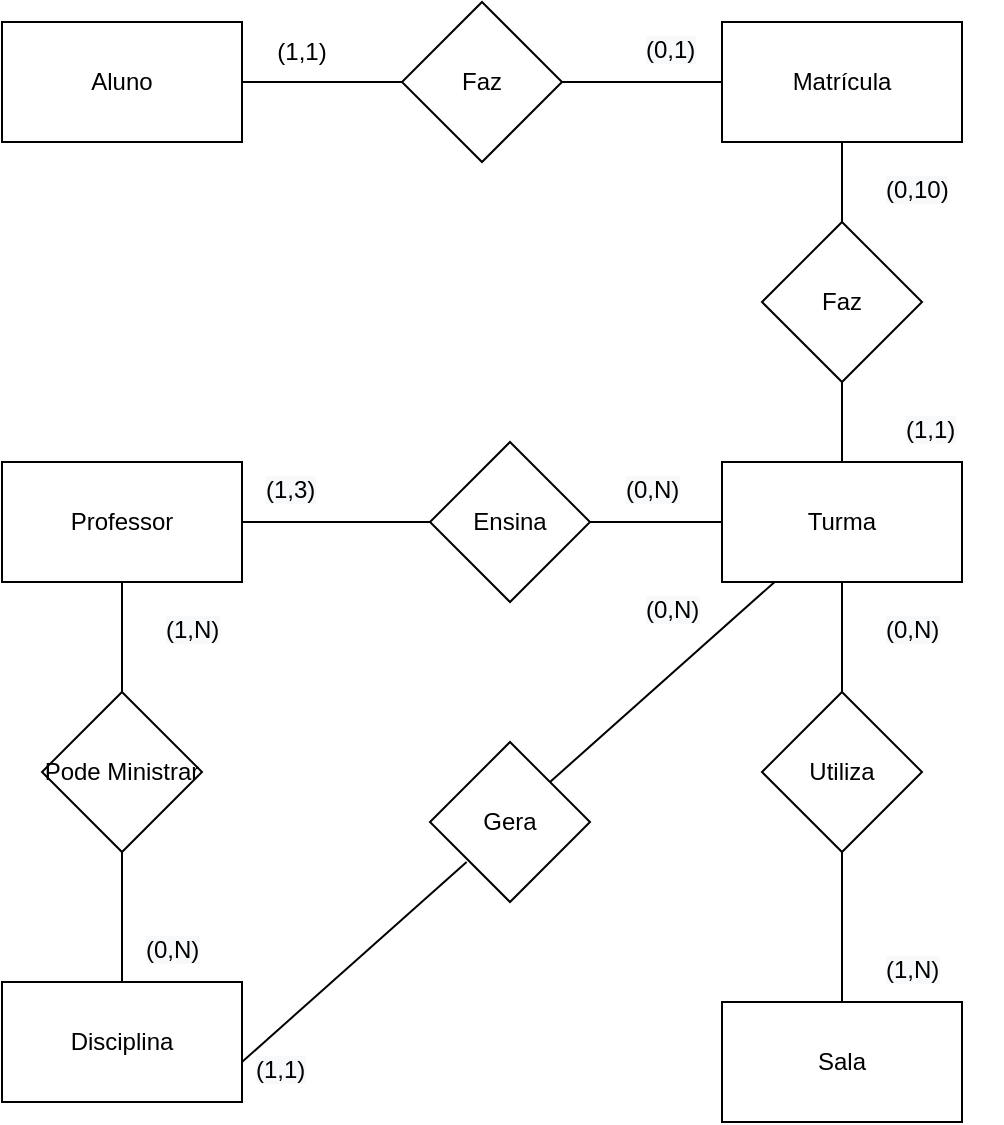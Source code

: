 <mxfile version="16.4.5" type="github">
  <diagram id="C5RBs43oDa-KdzZeNtuy" name="Page-1">
    <mxGraphModel dx="638" dy="776" grid="1" gridSize="10" guides="1" tooltips="1" connect="1" arrows="1" fold="1" page="1" pageScale="1" pageWidth="827" pageHeight="1169" math="0" shadow="0">
      <root>
        <mxCell id="WIyWlLk6GJQsqaUBKTNV-0" />
        <mxCell id="WIyWlLk6GJQsqaUBKTNV-1" parent="WIyWlLk6GJQsqaUBKTNV-0" />
        <mxCell id="EFQ_gHwKbwQyCIWytNtF-0" value="Aluno" style="rounded=0;whiteSpace=wrap;html=1;" vertex="1" parent="WIyWlLk6GJQsqaUBKTNV-1">
          <mxGeometry x="160" y="170" width="120" height="60" as="geometry" />
        </mxCell>
        <mxCell id="EFQ_gHwKbwQyCIWytNtF-1" value="Professor" style="rounded=0;whiteSpace=wrap;html=1;" vertex="1" parent="WIyWlLk6GJQsqaUBKTNV-1">
          <mxGeometry x="160" y="390" width="120" height="60" as="geometry" />
        </mxCell>
        <mxCell id="EFQ_gHwKbwQyCIWytNtF-2" value="Turma" style="rounded=0;whiteSpace=wrap;html=1;" vertex="1" parent="WIyWlLk6GJQsqaUBKTNV-1">
          <mxGeometry x="520" y="390" width="120" height="60" as="geometry" />
        </mxCell>
        <mxCell id="EFQ_gHwKbwQyCIWytNtF-3" value="Matrícula" style="rounded=0;whiteSpace=wrap;html=1;" vertex="1" parent="WIyWlLk6GJQsqaUBKTNV-1">
          <mxGeometry x="520" y="170" width="120" height="60" as="geometry" />
        </mxCell>
        <mxCell id="EFQ_gHwKbwQyCIWytNtF-4" value="Disciplina" style="rounded=0;whiteSpace=wrap;html=1;" vertex="1" parent="WIyWlLk6GJQsqaUBKTNV-1">
          <mxGeometry x="160" y="650" width="120" height="60" as="geometry" />
        </mxCell>
        <mxCell id="EFQ_gHwKbwQyCIWytNtF-5" value="Sala" style="rounded=0;whiteSpace=wrap;html=1;" vertex="1" parent="WIyWlLk6GJQsqaUBKTNV-1">
          <mxGeometry x="520" y="660" width="120" height="60" as="geometry" />
        </mxCell>
        <mxCell id="EFQ_gHwKbwQyCIWytNtF-10" value="" style="edgeStyle=orthogonalEdgeStyle;orthogonalLoop=1;jettySize=auto;html=1;rounded=1;endArrow=none;endFill=0;" edge="1" parent="WIyWlLk6GJQsqaUBKTNV-1" source="EFQ_gHwKbwQyCIWytNtF-9" target="EFQ_gHwKbwQyCIWytNtF-3">
          <mxGeometry relative="1" as="geometry" />
        </mxCell>
        <mxCell id="EFQ_gHwKbwQyCIWytNtF-12" value="" style="edgeStyle=orthogonalEdgeStyle;rounded=1;orthogonalLoop=1;jettySize=auto;html=1;endArrow=none;endFill=0;" edge="1" parent="WIyWlLk6GJQsqaUBKTNV-1" source="EFQ_gHwKbwQyCIWytNtF-9" target="EFQ_gHwKbwQyCIWytNtF-0">
          <mxGeometry relative="1" as="geometry" />
        </mxCell>
        <mxCell id="EFQ_gHwKbwQyCIWytNtF-9" value="Faz" style="rhombus;whiteSpace=wrap;html=1;gradientColor=#ffffff;" vertex="1" parent="WIyWlLk6GJQsqaUBKTNV-1">
          <mxGeometry x="360" y="160" width="80" height="80" as="geometry" />
        </mxCell>
        <mxCell id="EFQ_gHwKbwQyCIWytNtF-14" value="" style="edgeStyle=orthogonalEdgeStyle;rounded=1;orthogonalLoop=1;jettySize=auto;html=1;endArrow=none;endFill=0;" edge="1" parent="WIyWlLk6GJQsqaUBKTNV-1" source="EFQ_gHwKbwQyCIWytNtF-13" target="EFQ_gHwKbwQyCIWytNtF-3">
          <mxGeometry relative="1" as="geometry" />
        </mxCell>
        <mxCell id="EFQ_gHwKbwQyCIWytNtF-15" value="" style="edgeStyle=orthogonalEdgeStyle;rounded=1;orthogonalLoop=1;jettySize=auto;html=1;endArrow=none;endFill=0;" edge="1" parent="WIyWlLk6GJQsqaUBKTNV-1" source="EFQ_gHwKbwQyCIWytNtF-13" target="EFQ_gHwKbwQyCIWytNtF-2">
          <mxGeometry relative="1" as="geometry" />
        </mxCell>
        <mxCell id="EFQ_gHwKbwQyCIWytNtF-13" value="Faz" style="rhombus;whiteSpace=wrap;html=1;gradientColor=#ffffff;" vertex="1" parent="WIyWlLk6GJQsqaUBKTNV-1">
          <mxGeometry x="540" y="270" width="80" height="80" as="geometry" />
        </mxCell>
        <mxCell id="EFQ_gHwKbwQyCIWytNtF-17" value="" style="edgeStyle=orthogonalEdgeStyle;rounded=1;orthogonalLoop=1;jettySize=auto;html=1;endArrow=none;endFill=0;" edge="1" parent="WIyWlLk6GJQsqaUBKTNV-1" source="EFQ_gHwKbwQyCIWytNtF-16" target="EFQ_gHwKbwQyCIWytNtF-2">
          <mxGeometry relative="1" as="geometry" />
        </mxCell>
        <mxCell id="EFQ_gHwKbwQyCIWytNtF-18" value="" style="edgeStyle=orthogonalEdgeStyle;rounded=1;orthogonalLoop=1;jettySize=auto;html=1;endArrow=none;endFill=0;" edge="1" parent="WIyWlLk6GJQsqaUBKTNV-1" source="EFQ_gHwKbwQyCIWytNtF-16" target="EFQ_gHwKbwQyCIWytNtF-1">
          <mxGeometry relative="1" as="geometry" />
        </mxCell>
        <mxCell id="EFQ_gHwKbwQyCIWytNtF-16" value="Ensina" style="rhombus;whiteSpace=wrap;html=1;gradientColor=#ffffff;" vertex="1" parent="WIyWlLk6GJQsqaUBKTNV-1">
          <mxGeometry x="374" y="380" width="80" height="80" as="geometry" />
        </mxCell>
        <mxCell id="EFQ_gHwKbwQyCIWytNtF-20" value="" style="edgeStyle=orthogonalEdgeStyle;rounded=1;orthogonalLoop=1;jettySize=auto;html=1;endArrow=none;endFill=0;" edge="1" parent="WIyWlLk6GJQsqaUBKTNV-1" source="EFQ_gHwKbwQyCIWytNtF-19" target="EFQ_gHwKbwQyCIWytNtF-1">
          <mxGeometry relative="1" as="geometry" />
        </mxCell>
        <mxCell id="EFQ_gHwKbwQyCIWytNtF-21" value="" style="edgeStyle=orthogonalEdgeStyle;rounded=1;orthogonalLoop=1;jettySize=auto;html=1;endArrow=none;endFill=0;" edge="1" parent="WIyWlLk6GJQsqaUBKTNV-1" source="EFQ_gHwKbwQyCIWytNtF-19" target="EFQ_gHwKbwQyCIWytNtF-4">
          <mxGeometry relative="1" as="geometry" />
        </mxCell>
        <mxCell id="EFQ_gHwKbwQyCIWytNtF-19" value="Pode Ministrar" style="rhombus;whiteSpace=wrap;html=1;gradientColor=#ffffff;" vertex="1" parent="WIyWlLk6GJQsqaUBKTNV-1">
          <mxGeometry x="180" y="505" width="80" height="80" as="geometry" />
        </mxCell>
        <mxCell id="EFQ_gHwKbwQyCIWytNtF-22" value="Gera" style="rhombus;whiteSpace=wrap;html=1;gradientColor=#ffffff;" vertex="1" parent="WIyWlLk6GJQsqaUBKTNV-1">
          <mxGeometry x="374" y="530" width="80" height="80" as="geometry" />
        </mxCell>
        <mxCell id="EFQ_gHwKbwQyCIWytNtF-25" value="" style="edgeStyle=orthogonalEdgeStyle;rounded=1;orthogonalLoop=1;jettySize=auto;html=1;endArrow=none;endFill=0;" edge="1" parent="WIyWlLk6GJQsqaUBKTNV-1" source="EFQ_gHwKbwQyCIWytNtF-24" target="EFQ_gHwKbwQyCIWytNtF-2">
          <mxGeometry relative="1" as="geometry" />
        </mxCell>
        <mxCell id="EFQ_gHwKbwQyCIWytNtF-26" value="" style="edgeStyle=orthogonalEdgeStyle;rounded=1;orthogonalLoop=1;jettySize=auto;html=1;endArrow=none;endFill=0;" edge="1" parent="WIyWlLk6GJQsqaUBKTNV-1" source="EFQ_gHwKbwQyCIWytNtF-24" target="EFQ_gHwKbwQyCIWytNtF-5">
          <mxGeometry relative="1" as="geometry" />
        </mxCell>
        <mxCell id="EFQ_gHwKbwQyCIWytNtF-24" value="Utiliza" style="rhombus;whiteSpace=wrap;html=1;gradientColor=#ffffff;" vertex="1" parent="WIyWlLk6GJQsqaUBKTNV-1">
          <mxGeometry x="540" y="505" width="80" height="80" as="geometry" />
        </mxCell>
        <mxCell id="EFQ_gHwKbwQyCIWytNtF-27" value="" style="endArrow=none;html=1;rounded=1;exitX=1;exitY=0;exitDx=0;exitDy=0;" edge="1" parent="WIyWlLk6GJQsqaUBKTNV-1" source="EFQ_gHwKbwQyCIWytNtF-22" target="EFQ_gHwKbwQyCIWytNtF-2">
          <mxGeometry width="50" height="50" relative="1" as="geometry">
            <mxPoint x="430" y="560" as="sourcePoint" />
            <mxPoint x="490" y="500" as="targetPoint" />
          </mxGeometry>
        </mxCell>
        <mxCell id="EFQ_gHwKbwQyCIWytNtF-28" value="" style="endArrow=none;html=1;rounded=1;exitX=1;exitY=0;exitDx=0;exitDy=0;" edge="1" parent="WIyWlLk6GJQsqaUBKTNV-1">
          <mxGeometry width="50" height="50" relative="1" as="geometry">
            <mxPoint x="280" y="690" as="sourcePoint" />
            <mxPoint x="392.308" y="590" as="targetPoint" />
          </mxGeometry>
        </mxCell>
        <mxCell id="EFQ_gHwKbwQyCIWytNtF-29" value="(1,1)" style="text;html=1;strokeColor=none;fillColor=none;align=center;verticalAlign=middle;whiteSpace=wrap;rounded=0;" vertex="1" parent="WIyWlLk6GJQsqaUBKTNV-1">
          <mxGeometry x="280" y="170" width="60" height="30" as="geometry" />
        </mxCell>
        <mxCell id="EFQ_gHwKbwQyCIWytNtF-30" value="&lt;span style=&quot;color: rgb(0 , 0 , 0) ; font-family: &amp;#34;helvetica&amp;#34; ; font-size: 12px ; font-style: normal ; font-weight: 400 ; letter-spacing: normal ; text-align: center ; text-indent: 0px ; text-transform: none ; word-spacing: 0px ; background-color: rgb(248 , 249 , 250) ; display: inline ; float: none&quot;&gt;(0,1)&lt;/span&gt;" style="text;whiteSpace=wrap;html=1;" vertex="1" parent="WIyWlLk6GJQsqaUBKTNV-1">
          <mxGeometry x="480" y="170" width="50" height="30" as="geometry" />
        </mxCell>
        <mxCell id="EFQ_gHwKbwQyCIWytNtF-31" value="&lt;span style=&quot;color: rgb(0 , 0 , 0) ; font-family: &amp;#34;helvetica&amp;#34; ; font-size: 12px ; font-style: normal ; font-weight: 400 ; letter-spacing: normal ; text-align: center ; text-indent: 0px ; text-transform: none ; word-spacing: 0px ; background-color: rgb(248 , 249 , 250) ; display: inline ; float: none&quot;&gt;(0,10)&lt;/span&gt;" style="text;whiteSpace=wrap;html=1;" vertex="1" parent="WIyWlLk6GJQsqaUBKTNV-1">
          <mxGeometry x="600" y="240" width="50" height="30" as="geometry" />
        </mxCell>
        <mxCell id="EFQ_gHwKbwQyCIWytNtF-32" value="&lt;span style=&quot;color: rgb(0 , 0 , 0) ; font-family: &amp;#34;helvetica&amp;#34; ; font-size: 12px ; font-style: normal ; font-weight: 400 ; letter-spacing: normal ; text-align: center ; text-indent: 0px ; text-transform: none ; word-spacing: 0px ; background-color: rgb(248 , 249 , 250) ; display: inline ; float: none&quot;&gt;(0,N)&lt;/span&gt;" style="text;whiteSpace=wrap;html=1;" vertex="1" parent="WIyWlLk6GJQsqaUBKTNV-1">
          <mxGeometry x="230" y="620" width="50" height="30" as="geometry" />
        </mxCell>
        <mxCell id="EFQ_gHwKbwQyCIWytNtF-33" value="&lt;span style=&quot;color: rgb(0 , 0 , 0) ; font-family: &amp;#34;helvetica&amp;#34; ; font-size: 12px ; font-style: normal ; font-weight: 400 ; letter-spacing: normal ; text-align: center ; text-indent: 0px ; text-transform: none ; word-spacing: 0px ; background-color: rgb(248 , 249 , 250) ; display: inline ; float: none&quot;&gt;(1,N)&lt;/span&gt;" style="text;whiteSpace=wrap;html=1;" vertex="1" parent="WIyWlLk6GJQsqaUBKTNV-1">
          <mxGeometry x="240" y="460" width="50" height="30" as="geometry" />
        </mxCell>
        <mxCell id="EFQ_gHwKbwQyCIWytNtF-34" value="&lt;span style=&quot;color: rgb(0 , 0 , 0) ; font-family: &amp;#34;helvetica&amp;#34; ; font-size: 12px ; font-style: normal ; font-weight: 400 ; letter-spacing: normal ; text-align: center ; text-indent: 0px ; text-transform: none ; word-spacing: 0px ; background-color: rgb(248 , 249 , 250) ; display: inline ; float: none&quot;&gt;(0,N)&lt;/span&gt;" style="text;whiteSpace=wrap;html=1;" vertex="1" parent="WIyWlLk6GJQsqaUBKTNV-1">
          <mxGeometry x="470" y="390" width="50" height="30" as="geometry" />
        </mxCell>
        <mxCell id="EFQ_gHwKbwQyCIWytNtF-35" value="&lt;span style=&quot;color: rgb(0 , 0 , 0) ; font-family: &amp;#34;helvetica&amp;#34; ; font-size: 12px ; font-style: normal ; font-weight: 400 ; letter-spacing: normal ; text-align: center ; text-indent: 0px ; text-transform: none ; word-spacing: 0px ; background-color: rgb(248 , 249 , 250) ; display: inline ; float: none&quot;&gt;(1,3)&lt;/span&gt;" style="text;whiteSpace=wrap;html=1;" vertex="1" parent="WIyWlLk6GJQsqaUBKTNV-1">
          <mxGeometry x="290" y="390" width="50" height="30" as="geometry" />
        </mxCell>
        <mxCell id="EFQ_gHwKbwQyCIWytNtF-36" value="&lt;span style=&quot;color: rgb(0, 0, 0); font-family: helvetica; font-size: 12px; font-style: normal; font-weight: 400; letter-spacing: normal; text-align: center; text-indent: 0px; text-transform: none; word-spacing: 0px; background-color: rgb(248, 249, 250); display: inline; float: none;&quot;&gt;(1,1)&lt;/span&gt;" style="text;whiteSpace=wrap;html=1;" vertex="1" parent="WIyWlLk6GJQsqaUBKTNV-1">
          <mxGeometry x="610" y="360" width="50" height="30" as="geometry" />
        </mxCell>
        <mxCell id="EFQ_gHwKbwQyCIWytNtF-37" value="&lt;span style=&quot;color: rgb(0 , 0 , 0) ; font-family: &amp;#34;helvetica&amp;#34; ; font-size: 12px ; font-style: normal ; font-weight: 400 ; letter-spacing: normal ; text-align: center ; text-indent: 0px ; text-transform: none ; word-spacing: 0px ; background-color: rgb(248 , 249 , 250) ; display: inline ; float: none&quot;&gt;(1,N)&lt;/span&gt;" style="text;whiteSpace=wrap;html=1;" vertex="1" parent="WIyWlLk6GJQsqaUBKTNV-1">
          <mxGeometry x="600" y="630" width="50" height="30" as="geometry" />
        </mxCell>
        <mxCell id="EFQ_gHwKbwQyCIWytNtF-38" value="&lt;span style=&quot;color: rgb(0 , 0 , 0) ; font-family: &amp;#34;helvetica&amp;#34; ; font-size: 12px ; font-style: normal ; font-weight: 400 ; letter-spacing: normal ; text-align: center ; text-indent: 0px ; text-transform: none ; word-spacing: 0px ; background-color: rgb(248 , 249 , 250) ; display: inline ; float: none&quot;&gt;(0,N)&lt;/span&gt;" style="text;whiteSpace=wrap;html=1;" vertex="1" parent="WIyWlLk6GJQsqaUBKTNV-1">
          <mxGeometry x="600" y="460" width="50" height="30" as="geometry" />
        </mxCell>
        <mxCell id="EFQ_gHwKbwQyCIWytNtF-39" value="&lt;span style=&quot;color: rgb(0, 0, 0); font-family: helvetica; font-size: 12px; font-style: normal; font-weight: 400; letter-spacing: normal; text-align: center; text-indent: 0px; text-transform: none; word-spacing: 0px; background-color: rgb(248, 249, 250); display: inline; float: none;&quot;&gt;(1,1)&lt;/span&gt;" style="text;whiteSpace=wrap;html=1;" vertex="1" parent="WIyWlLk6GJQsqaUBKTNV-1">
          <mxGeometry x="285" y="680" width="50" height="30" as="geometry" />
        </mxCell>
        <mxCell id="EFQ_gHwKbwQyCIWytNtF-41" value="&lt;span style=&quot;color: rgb(0 , 0 , 0) ; font-family: &amp;#34;helvetica&amp;#34; ; font-size: 12px ; font-style: normal ; font-weight: 400 ; letter-spacing: normal ; text-align: center ; text-indent: 0px ; text-transform: none ; word-spacing: 0px ; background-color: rgb(248 , 249 , 250) ; display: inline ; float: none&quot;&gt;(0,N)&lt;/span&gt;" style="text;whiteSpace=wrap;html=1;" vertex="1" parent="WIyWlLk6GJQsqaUBKTNV-1">
          <mxGeometry x="480" y="450" width="50" height="30" as="geometry" />
        </mxCell>
      </root>
    </mxGraphModel>
  </diagram>
</mxfile>
